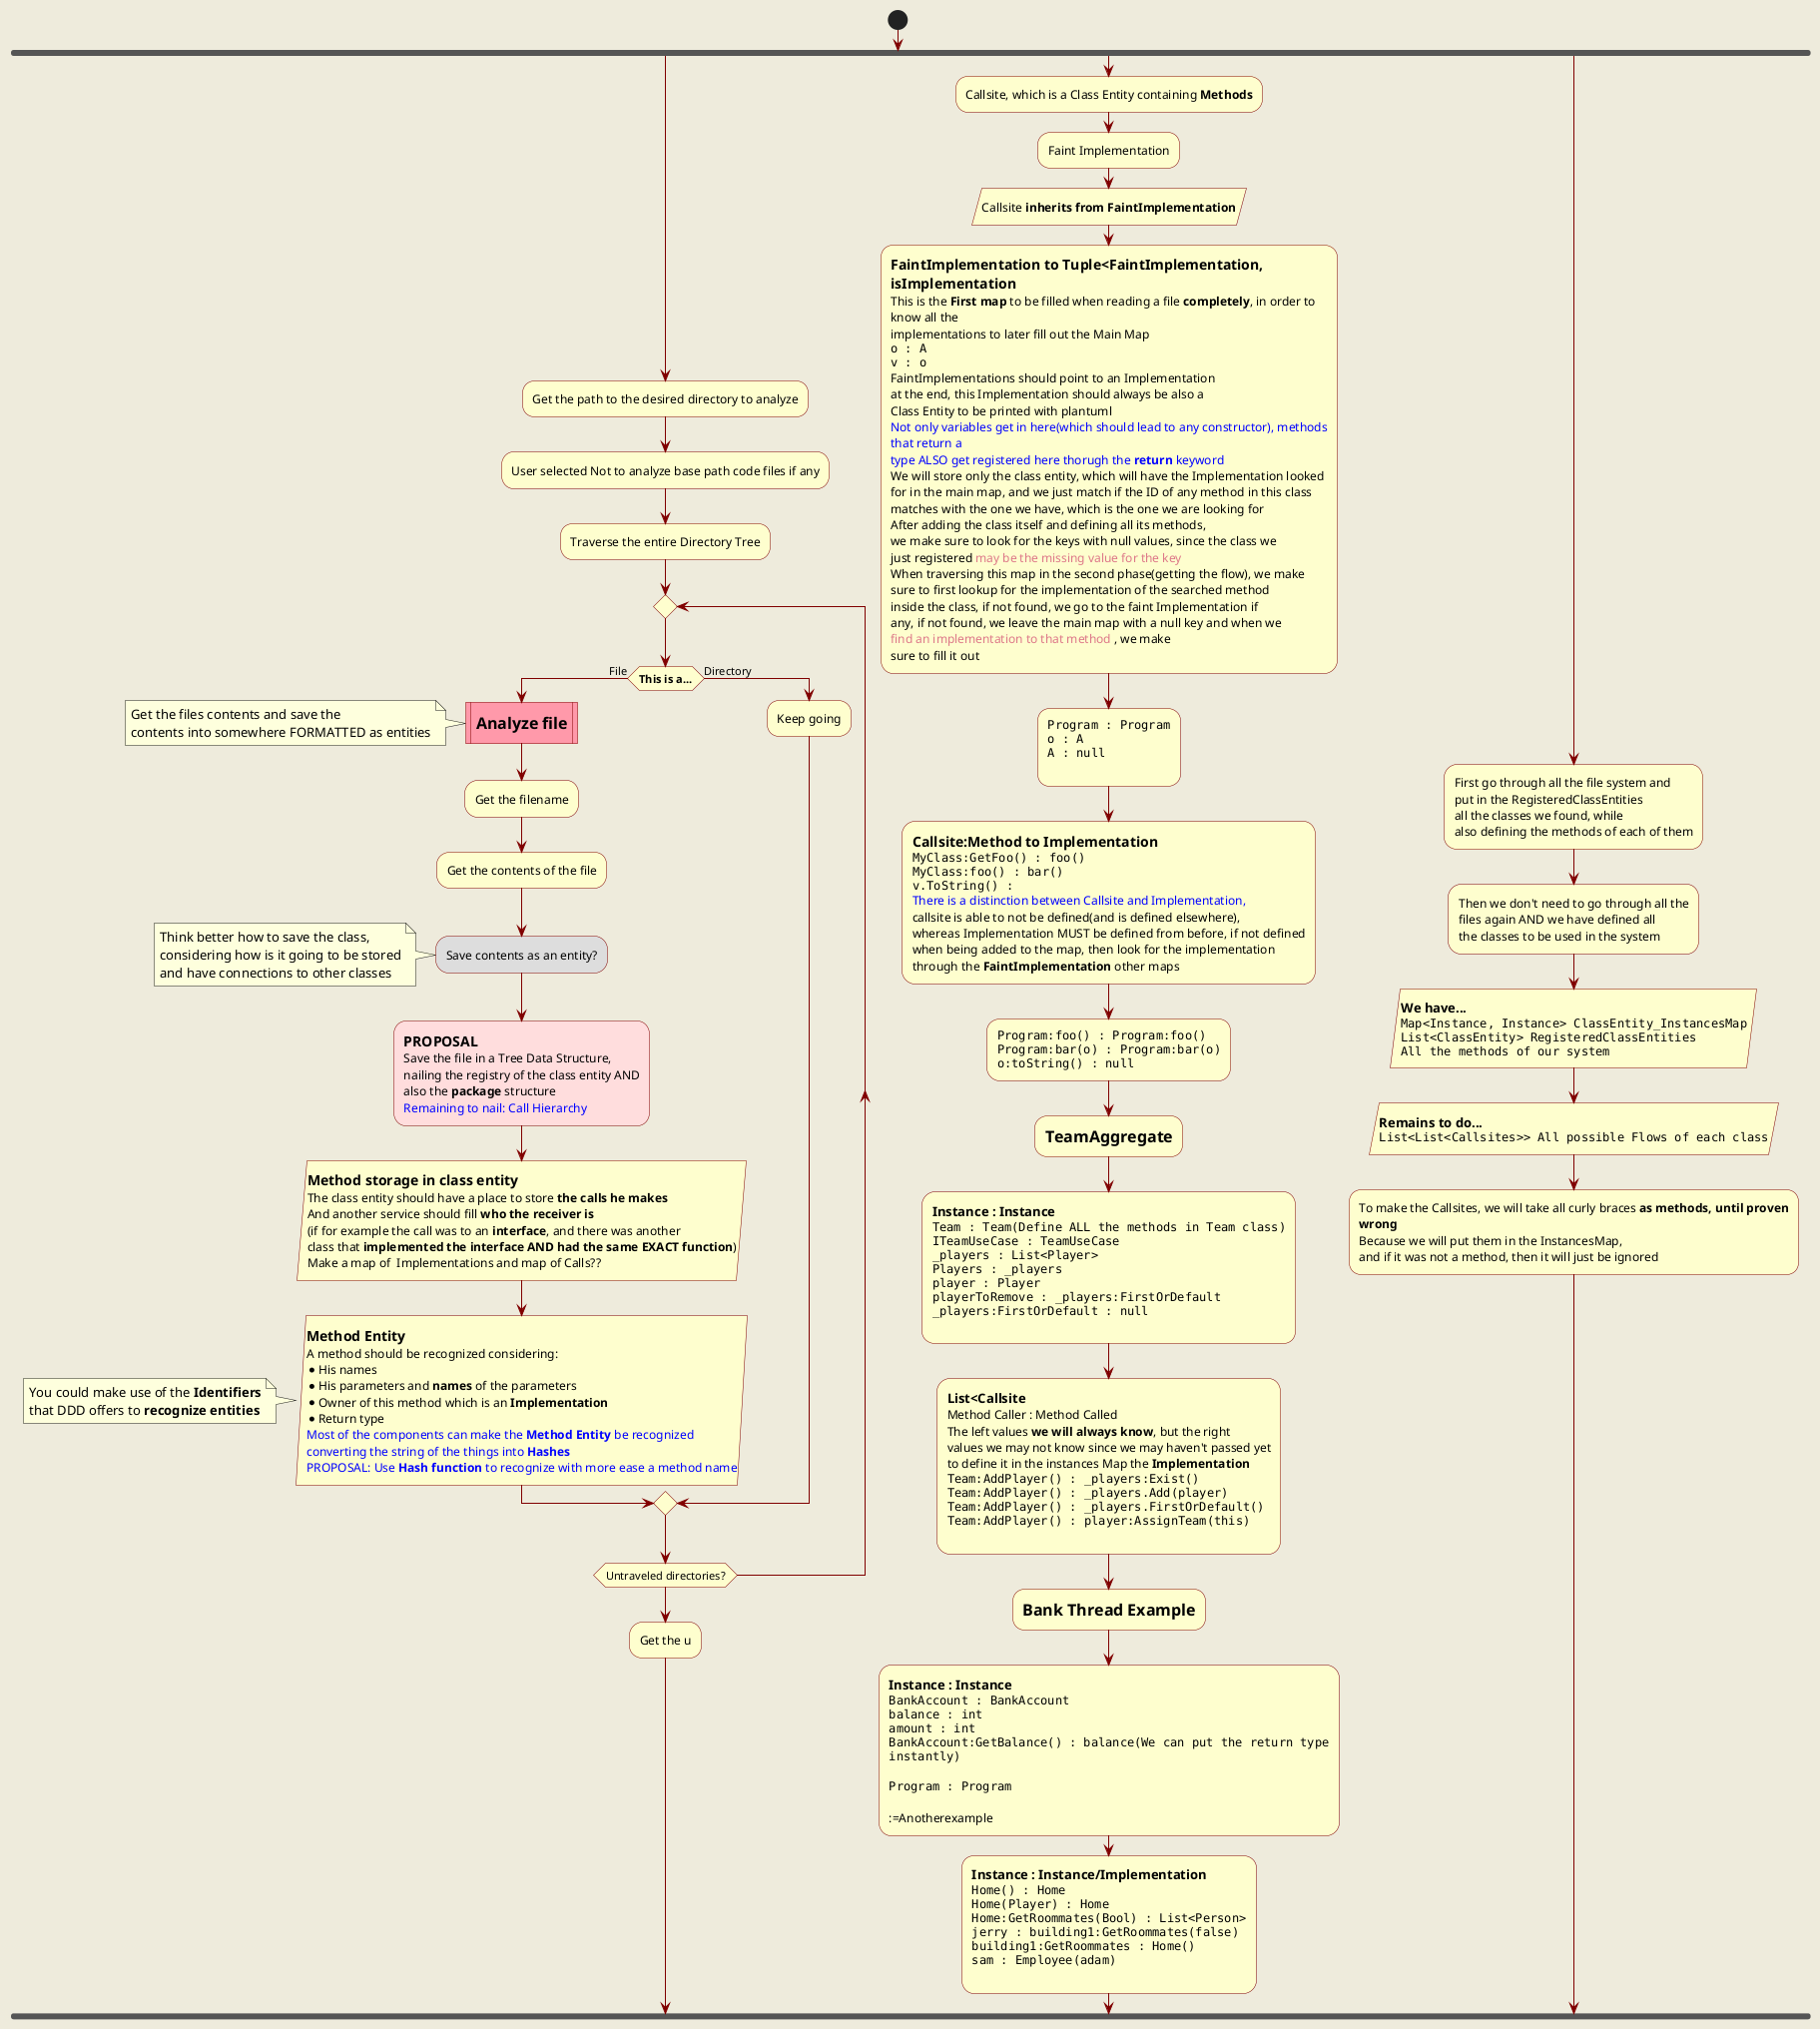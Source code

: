 @startuml
skinparam MaxMessageSize 50
'skinparam Ranksep 45
Skinparam backgroundColor #EEEBDC
skinparam wrapWidth 450
skinparam activity {
ArrowColor Maroon
LifeLineBackgroundColor #EEEBDC
LifeLineBorderColor Maroon
GroupBackgroundColor #EEEBDC
ParticipantBackgroundColor #EEEBDC
BorderColor Maroon
BackgroundColor  #fefece
}
'squence diagram skin

start
fork

:Get the path to the desired directory to analyze;
:User selected Not to analyze base path code files if any;
:Traverse the entire Directory Tree;
repeat
  if (**This is a...**) is (File) then
    #f9a:=Analyze file|
    note left
    Get the files contents and save the 
    contents into somewhere FORMATTED as entities
    end note

    :Get the filename;
    :Get the contents of the file;
    #ddd:Save contents as an entity?;
    note left
    Think better how to save the class, 
    considering how is it going to be stored 
    and have connections to other classes
    end note

    #fdd:==PROPOSAL
    Save the file in a Tree Data Structure, 
    nailing the registry of the class entity AND 
    also the **package** structure
    <color:Blue>Remaining to nail: Call Hierarchy</color>;
    
    :==Method storage in class entity
    The class entity should have a place to store **the calls he makes**
    And another service should fill **who the receiver is**
    (if for example the call was to an **interface**, and there was another 
    class that **implemented the interface AND had the same EXACT function**)
    Make a map of  Implementations and map of Calls??/
    
    :==Method Entity
    A method should be recognized considering:
    * His names
    * His parameters and **names** of the parameters
    * Owner of this method which is an **Implementation**
    * Return type
    <color:Blue>Most of the components can make the **Method Entity** be recognized 
    <color:Blue>converting the string of the things into **Hashes**
    <color:Blue>PROPOSAL: Use **Hash function** to recognize with more ease a method name/
    note left
    You could make use of the **Identifiers** 
    that DDD offers to **recognize entities**
    end note

  else (Directory)
    :Keep going;
  endif


repeat while (Untraveled directories?)

:Get the u;

'[//===========================  Logic for entities
fork again
:Callsite, which is a Class Entity containing **Methods**;
:Faint Implementation;
:Callsite **inherits from FaintImplementation**/

''' Secondary Map
:==FaintImplementation to Tuple<FaintImplementation, isImplementation
This is the **First map** to be filled when reading a file **completely**, in order to know all the 
implementations to later fill out the Main Map
""o : A""
""v : o""
FaintImplementations should point to an Implementation 
at the end, this Implementation should always be also a 
Class Entity to be printed with plantuml
<color:Blue>Not only variables get in here(which should lead to any constructor), methods that return a 
<color:Blue>type ALSO get registered here thorugh the **return** keyword
We will store only the class entity, which will have the Implementation looked 
for in the main map, and we just match if the ID of any method in this class 
matches with the one we have, which is the one we are looking for
After adding the class itself and defining all its methods, 
we make sure to look for the keys with null values, since the class we 
just registered <color:d78>may be the missing value for the key</color> 
When traversing this map in the second phase(getting the flow), we make 
sure to first lookup for the implementation of the searched method 
inside the class, if not found, we go to the faint Implementation if 
any, if not found, we leave the main map with a null key and when we 
<color:d78>find an implementation to that method</color> , we make 
sure to fill it out;


:""Program : Program""
""o : A""
""A : null""
;


''' MAIN Map
:==Callsite:Method to Implementation 
""MyClass:GetFoo() : foo()""
""MyClass:foo() : bar()""
""v.ToString() : ""
<color:Blue>There is a distinction between Callsite and Implementation, 
callsite is able to not be defined(and is defined elsewhere), 
whereas Implementation MUST be defined from before, if not defined 
when being added to the map, then look for the implementation 
through the **FaintImplementation** other maps;

:""Program:foo() : Program:foo()""
""Program:bar(o) : Program:bar(o)""
""o:toString() : null"";


:=TeamAggregate;
:===Instance : Instance
""Team : Team(Define ALL the methods in Team class)""
""ITeamUseCase : TeamUseCase""/'(If you see an interface or abstract class, add it here and set the value to null, after you find **a class that implements the interface**, replace the null with that class)'/
""_players : List<Player>""
""Players : _players""
""player : Player""
""playerToRemove : _players:FirstOrDefault""/'This is why we should also hard code common classes like LIST and such with their methods and return types, just in case this happens, OOORRRR just if the "_players" or any kind of list is at the right side of an "=", make the thing on the left side of type of the List'/
/'ALSO include as part of Implementations METHODS from FaintImpl for this sort of things'/
/'When a FaintImpl is mapped to a TRUE implementation, the end of the line, then we look in that implementation the definition we were looking for, if not we keep looking for it since we may have stumpled into a chilld class which technically is a true implementation but we can keep looking for the father'/
""_players:FirstOrDefault : null""
;

:===List<Callsite
Method Caller : Method Called
The left values **we will always know**, but the right 
values we may not know since we may haven't passed yet 
to define it in the instances Map the **Implementation**
""Team:AddPlayer() : _players:Exist()""
""Team:AddPlayer() : _players.Add(player)""
""Team:AddPlayer() : _players.FirstOrDefault()""
""Team:AddPlayer() : player:AssignTeam(this)""/'REEMPLAZAR 'this' por la clase actual, para solucionar el problema de no saber que es 'this' '/
;

:=Bank Thread Example;
:===Instance : Instance
""BankAccount : BankAccount""
""balance : int""
""amount : int""
""BankAccount:GetBalance() : balance(We can put the return type instantly)""

""Program : Program""

:=Anotherexample;
:===Instance : Instance/Implementation
""Home() : Home""
""Home(Player) : Home""
""Home:GetRoommates(Bool) : List<Person>""
""jerry : building1:GetRoommates(false)""
""building1:GetRoommates : Home()""
""sam : Employee(adam)""
;



fork again
:First go through all the file system and \nput in the RegisteredClassEntities \nall the classes we found, while \nalso defining the methods of each of them;
:Then we don't need to go through all the \nfiles again AND we have defined all \nthe classes to be used in the system;
:===We have...
""Map<Instance, Instance> ClassEntity_InstancesMap""
""List<ClassEntity> RegisteredClassEntities""
""All the methods of our system""/
:===Remains to do...
""List<List<Callsites>> All possible Flows of each class""/
:To make the Callsites, we will take all curly braces **as methods, until proven wrong**
Because we will put them in the InstancesMap, 
and if it was not a method, then it will just be ignored;



@enduml